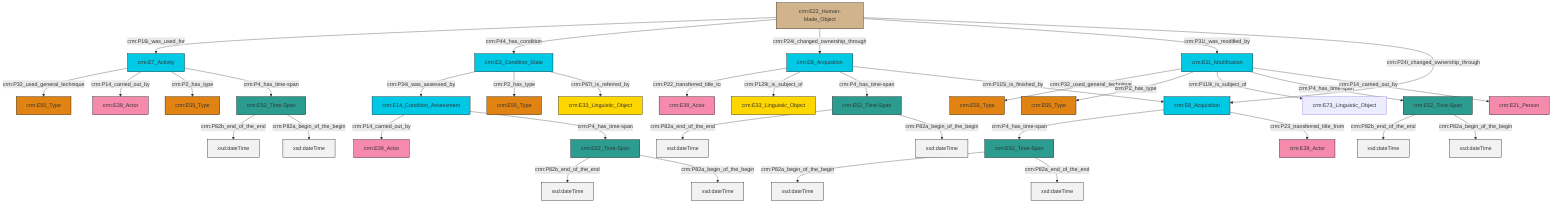 graph TD
classDef Literal fill:#f2f2f2,stroke:#000000;
classDef CRM_Entity fill:#FFFFFF,stroke:#000000;
classDef Temporal_Entity fill:#00C9E6, stroke:#000000;
classDef Type fill:#E18312, stroke:#000000;
classDef Time-Span fill:#2C9C91, stroke:#000000;
classDef Appellation fill:#FFEB7F, stroke:#000000;
classDef Place fill:#008836, stroke:#000000;
classDef Persistent_Item fill:#B266B2, stroke:#000000;
classDef Conceptual_Object fill:#FFD700, stroke:#000000;
classDef Physical_Thing fill:#D2B48C, stroke:#000000;
classDef Actor fill:#f58aad, stroke:#000000;
classDef PC_Classes fill:#4ce600, stroke:#000000;
classDef Multi fill:#cccccc,stroke:#000000;

0["crm:E8_Acquisition"]:::Temporal_Entity -->|crm:P22_transferred_title_to| 1["crm:E39_Actor"]:::Actor
4["crm:E3_Condition_State"]:::Temporal_Entity -->|crm:P34i_was_assessed_by| 5["crm:E14_Condition_Assessment"]:::Temporal_Entity
6["crm:E22_Human-Made_Object"]:::Physical_Thing -->|crm:P16i_was_used_for| 7["crm:E7_Activity"]:::Temporal_Entity
8["crm:E11_Modification"]:::Temporal_Entity -->|crm:P32_used_general_technique| 10["crm:E55_Type"]:::Type
4["crm:E3_Condition_State"]:::Temporal_Entity -->|crm:P2_has_type| 11["crm:E55_Type"]:::Type
16["crm:E8_Acquisition"]:::Temporal_Entity -->|crm:P4_has_time-span| 17["crm:E52_Time-Span"]:::Time-Span
18["crm:E52_Time-Span"]:::Time-Span -->|crm:P82b_end_of_the_end| 19[xsd:dateTime]:::Literal
8["crm:E11_Modification"]:::Temporal_Entity -->|crm:P2_has_type| 27["crm:E55_Type"]:::Type
8["crm:E11_Modification"]:::Temporal_Entity -->|crm:P119i_is_subject_of| 28["crm:E73_Linguistic_Object"]:::Default
7["crm:E7_Activity"]:::Temporal_Entity -->|crm:P32_used_general_technique| 29["crm:E55_Type"]:::Type
2["crm:E52_Time-Span"]:::Time-Span -->|crm:P82b_end_of_the_end| 30[xsd:dateTime]:::Literal
34["crm:E52_Time-Span"]:::Time-Span -->|crm:P82b_end_of_the_end| 37[xsd:dateTime]:::Literal
7["crm:E7_Activity"]:::Temporal_Entity -->|crm:P14_carried_out_by| 14["crm:E39_Actor"]:::Actor
6["crm:E22_Human-Made_Object"]:::Physical_Thing -->|crm:P44_has_condition| 4["crm:E3_Condition_State"]:::Temporal_Entity
2["crm:E52_Time-Span"]:::Time-Span -->|crm:P82a_begin_of_the_begin| 42[xsd:dateTime]:::Literal
8["crm:E11_Modification"]:::Temporal_Entity -->|crm:P4_has_time-span| 18["crm:E52_Time-Span"]:::Time-Span
6["crm:E22_Human-Made_Object"]:::Physical_Thing -->|crm:P24i_changed_ownership_through| 0["crm:E8_Acquisition"]:::Temporal_Entity
5["crm:E14_Condition_Assessment"]:::Temporal_Entity -->|crm:P14_carried_out_by| 23["crm:E39_Actor"]:::Actor
16["crm:E8_Acquisition"]:::Temporal_Entity -->|crm:P23_transferred_title_from| 44["crm:E39_Actor"]:::Actor
8["crm:E11_Modification"]:::Temporal_Entity -->|crm:P14_carried_out_by| 21["crm:E21_Person"]:::Actor
5["crm:E14_Condition_Assessment"]:::Temporal_Entity -->|crm:P4_has_time-span| 34["crm:E52_Time-Span"]:::Time-Span
34["crm:E52_Time-Span"]:::Time-Span -->|crm:P82a_begin_of_the_begin| 46[xsd:dateTime]:::Literal
0["crm:E8_Acquisition"]:::Temporal_Entity -->|crm:P129i_is_subject_of| 25["crm:E33_Linguistic_Object"]:::Conceptual_Object
4["crm:E3_Condition_State"]:::Temporal_Entity -->|crm:P67i_is_referred_by| 32["crm:E33_Linguistic_Object"]:::Conceptual_Object
6["crm:E22_Human-Made_Object"]:::Physical_Thing -->|crm:P31i_was_modified_by| 8["crm:E11_Modification"]:::Temporal_Entity
6["crm:E22_Human-Made_Object"]:::Physical_Thing -->|crm:P24i_changed_ownership_through| 16["crm:E8_Acquisition"]:::Temporal_Entity
0["crm:E8_Acquisition"]:::Temporal_Entity -->|crm:P4_has_time-span| 12["crm:E52_Time-Span"]:::Time-Span
12["crm:E52_Time-Span"]:::Time-Span -->|crm:P82a_end_of_the_end| 53[xsd:dateTime]:::Literal
0["crm:E8_Acquisition"]:::Temporal_Entity -->|crm:P115i_is_finished_by| 16["crm:E8_Acquisition"]:::Temporal_Entity
17["crm:E52_Time-Span"]:::Time-Span -->|crm:P82a_begin_of_the_begin| 55[xsd:dateTime]:::Literal
7["crm:E7_Activity"]:::Temporal_Entity -->|crm:P2_has_type| 47["crm:E55_Type"]:::Type
12["crm:E52_Time-Span"]:::Time-Span -->|crm:P82a_begin_of_the_begin| 57[xsd:dateTime]:::Literal
7["crm:E7_Activity"]:::Temporal_Entity -->|crm:P4_has_time-span| 2["crm:E52_Time-Span"]:::Time-Span
17["crm:E52_Time-Span"]:::Time-Span -->|crm:P82a_end_of_the_end| 58[xsd:dateTime]:::Literal
18["crm:E52_Time-Span"]:::Time-Span -->|crm:P82a_begin_of_the_begin| 59[xsd:dateTime]:::Literal